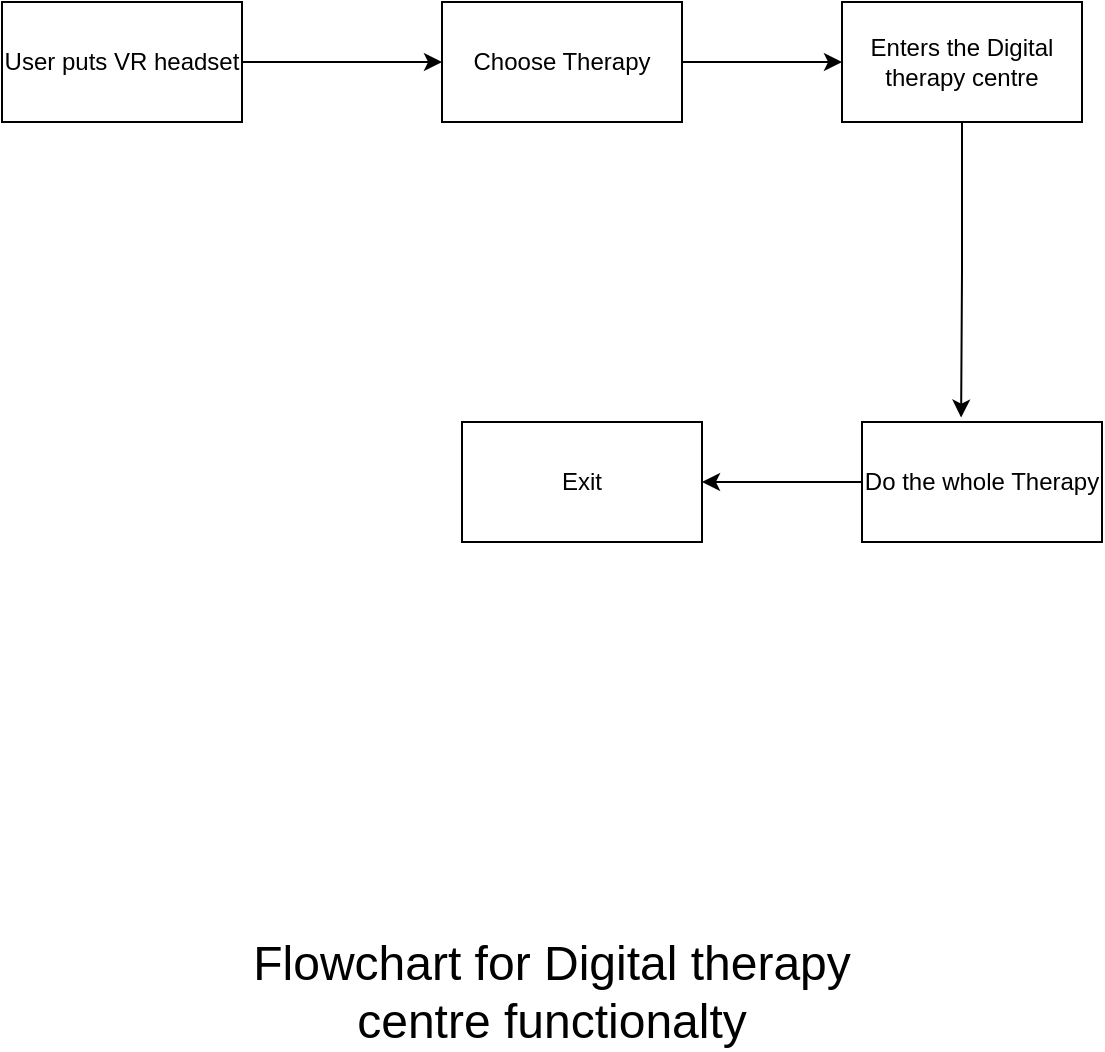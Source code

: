 <mxfile version="20.5.3" type="github">
  <diagram id="C5RBs43oDa-KdzZeNtuy" name="Page-1">
    <mxGraphModel dx="1038" dy="543" grid="1" gridSize="10" guides="1" tooltips="1" connect="1" arrows="1" fold="1" page="1" pageScale="1" pageWidth="827" pageHeight="1169" math="0" shadow="0">
      <root>
        <mxCell id="WIyWlLk6GJQsqaUBKTNV-0" />
        <mxCell id="WIyWlLk6GJQsqaUBKTNV-1" parent="WIyWlLk6GJQsqaUBKTNV-0" />
        <mxCell id="DNY2DiBMHy7BrOpBibKC-4" style="edgeStyle=orthogonalEdgeStyle;rounded=0;orthogonalLoop=1;jettySize=auto;html=1;entryX=0;entryY=0.5;entryDx=0;entryDy=0;" edge="1" parent="WIyWlLk6GJQsqaUBKTNV-1" source="DNY2DiBMHy7BrOpBibKC-0" target="DNY2DiBMHy7BrOpBibKC-1">
          <mxGeometry relative="1" as="geometry" />
        </mxCell>
        <mxCell id="DNY2DiBMHy7BrOpBibKC-0" value="User puts VR headset" style="rounded=0;whiteSpace=wrap;html=1;" vertex="1" parent="WIyWlLk6GJQsqaUBKTNV-1">
          <mxGeometry x="139" y="390" width="120" height="60" as="geometry" />
        </mxCell>
        <mxCell id="DNY2DiBMHy7BrOpBibKC-10" style="edgeStyle=orthogonalEdgeStyle;rounded=0;orthogonalLoop=1;jettySize=auto;html=1;entryX=0;entryY=0.5;entryDx=0;entryDy=0;" edge="1" parent="WIyWlLk6GJQsqaUBKTNV-1" source="DNY2DiBMHy7BrOpBibKC-1" target="DNY2DiBMHy7BrOpBibKC-5">
          <mxGeometry relative="1" as="geometry" />
        </mxCell>
        <mxCell id="DNY2DiBMHy7BrOpBibKC-1" value="Choose Therapy" style="rounded=0;whiteSpace=wrap;html=1;" vertex="1" parent="WIyWlLk6GJQsqaUBKTNV-1">
          <mxGeometry x="359" y="390" width="120" height="60" as="geometry" />
        </mxCell>
        <mxCell id="DNY2DiBMHy7BrOpBibKC-8" style="edgeStyle=orthogonalEdgeStyle;rounded=0;orthogonalLoop=1;jettySize=auto;html=1;entryX=0.413;entryY=-0.037;entryDx=0;entryDy=0;entryPerimeter=0;" edge="1" parent="WIyWlLk6GJQsqaUBKTNV-1" source="DNY2DiBMHy7BrOpBibKC-5" target="DNY2DiBMHy7BrOpBibKC-6">
          <mxGeometry relative="1" as="geometry" />
        </mxCell>
        <mxCell id="DNY2DiBMHy7BrOpBibKC-5" value="Enters the Digital therapy centre" style="rounded=0;whiteSpace=wrap;html=1;" vertex="1" parent="WIyWlLk6GJQsqaUBKTNV-1">
          <mxGeometry x="559" y="390" width="120" height="60" as="geometry" />
        </mxCell>
        <mxCell id="DNY2DiBMHy7BrOpBibKC-9" style="edgeStyle=orthogonalEdgeStyle;rounded=0;orthogonalLoop=1;jettySize=auto;html=1;" edge="1" parent="WIyWlLk6GJQsqaUBKTNV-1" source="DNY2DiBMHy7BrOpBibKC-6" target="DNY2DiBMHy7BrOpBibKC-7">
          <mxGeometry relative="1" as="geometry" />
        </mxCell>
        <mxCell id="DNY2DiBMHy7BrOpBibKC-6" value="Do the whole Therapy" style="rounded=0;whiteSpace=wrap;html=1;" vertex="1" parent="WIyWlLk6GJQsqaUBKTNV-1">
          <mxGeometry x="569" y="600" width="120" height="60" as="geometry" />
        </mxCell>
        <mxCell id="DNY2DiBMHy7BrOpBibKC-7" value="Exit" style="rounded=0;whiteSpace=wrap;html=1;" vertex="1" parent="WIyWlLk6GJQsqaUBKTNV-1">
          <mxGeometry x="369" y="600" width="120" height="60" as="geometry" />
        </mxCell>
        <mxCell id="DNY2DiBMHy7BrOpBibKC-12" value="&lt;font style=&quot;font-size: 24px;&quot;&gt;Flowchart for Digital therapy centre functionalty&lt;/font&gt;" style="text;html=1;strokeColor=none;fillColor=none;align=center;verticalAlign=middle;whiteSpace=wrap;rounded=0;" vertex="1" parent="WIyWlLk6GJQsqaUBKTNV-1">
          <mxGeometry x="254" y="860" width="320" height="50" as="geometry" />
        </mxCell>
      </root>
    </mxGraphModel>
  </diagram>
</mxfile>
